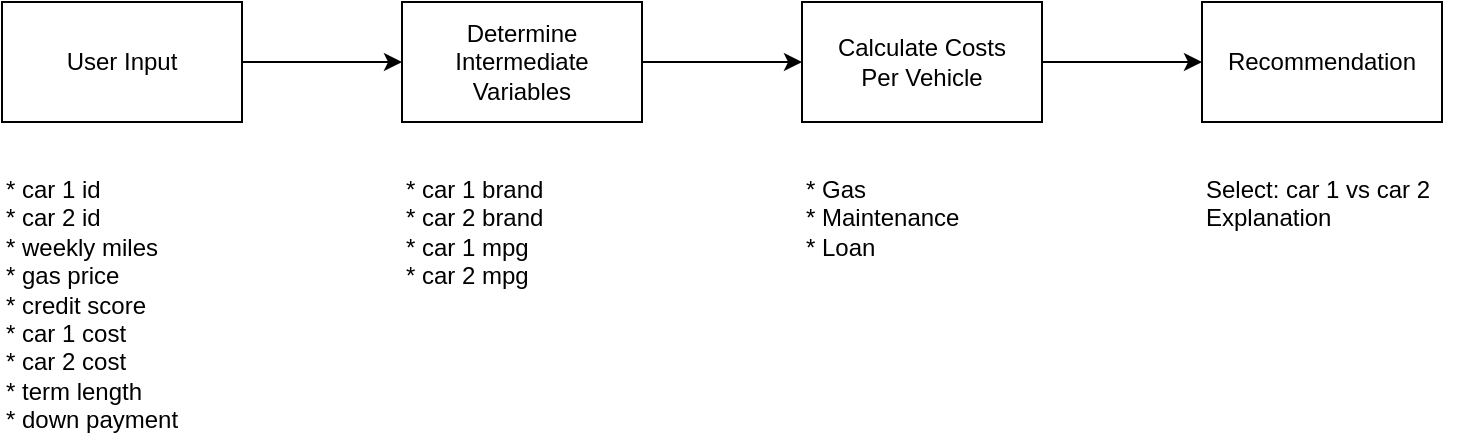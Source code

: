 <mxfile version="22.0.3" type="device">
  <diagram name="Page-1" id="DMryCXHJuLPi4yDXpgRq">
    <mxGraphModel dx="590" dy="515" grid="1" gridSize="10" guides="1" tooltips="1" connect="1" arrows="1" fold="1" page="1" pageScale="1" pageWidth="827" pageHeight="1169" math="0" shadow="0">
      <root>
        <mxCell id="0" />
        <mxCell id="1" parent="0" />
        <mxCell id="oLkxLSWoOC6Z_PQ3GP_3-3" value="" style="edgeStyle=orthogonalEdgeStyle;rounded=0;orthogonalLoop=1;jettySize=auto;html=1;" edge="1" parent="1" source="oLkxLSWoOC6Z_PQ3GP_3-1" target="oLkxLSWoOC6Z_PQ3GP_3-2">
          <mxGeometry relative="1" as="geometry" />
        </mxCell>
        <mxCell id="oLkxLSWoOC6Z_PQ3GP_3-1" value="User Input" style="rounded=0;whiteSpace=wrap;html=1;" vertex="1" parent="1">
          <mxGeometry x="120" y="160" width="120" height="60" as="geometry" />
        </mxCell>
        <mxCell id="oLkxLSWoOC6Z_PQ3GP_3-7" value="" style="edgeStyle=orthogonalEdgeStyle;rounded=0;orthogonalLoop=1;jettySize=auto;html=1;" edge="1" parent="1" source="oLkxLSWoOC6Z_PQ3GP_3-2" target="oLkxLSWoOC6Z_PQ3GP_3-6">
          <mxGeometry relative="1" as="geometry" />
        </mxCell>
        <mxCell id="oLkxLSWoOC6Z_PQ3GP_3-2" value="Determine Intermediate Variables" style="rounded=0;whiteSpace=wrap;html=1;" vertex="1" parent="1">
          <mxGeometry x="320" y="160" width="120" height="60" as="geometry" />
        </mxCell>
        <mxCell id="oLkxLSWoOC6Z_PQ3GP_3-4" value="* car 1 id&lt;br&gt;* car 2 id&lt;br&gt;* weekly miles&lt;br&gt;* gas price&lt;br&gt;* credit score&lt;br&gt;* car 1 cost&lt;br&gt;* car 2 cost&lt;br&gt;* term length&lt;br&gt;* down payment" style="text;html=1;strokeColor=none;fillColor=none;align=left;verticalAlign=top;whiteSpace=wrap;rounded=0;" vertex="1" parent="1">
          <mxGeometry x="120" y="240" width="140" height="140" as="geometry" />
        </mxCell>
        <mxCell id="oLkxLSWoOC6Z_PQ3GP_3-5" value="* car 1 brand&lt;br&gt;* car 2 brand&lt;br&gt;* car 1 mpg&lt;br&gt;* car 2 mpg" style="text;html=1;strokeColor=none;fillColor=none;align=left;verticalAlign=top;whiteSpace=wrap;rounded=0;" vertex="1" parent="1">
          <mxGeometry x="320" y="240" width="140" height="140" as="geometry" />
        </mxCell>
        <mxCell id="oLkxLSWoOC6Z_PQ3GP_3-10" value="" style="edgeStyle=orthogonalEdgeStyle;rounded=0;orthogonalLoop=1;jettySize=auto;html=1;" edge="1" parent="1" source="oLkxLSWoOC6Z_PQ3GP_3-6" target="oLkxLSWoOC6Z_PQ3GP_3-9">
          <mxGeometry relative="1" as="geometry" />
        </mxCell>
        <mxCell id="oLkxLSWoOC6Z_PQ3GP_3-6" value="Calculate Costs&lt;br&gt;Per Vehicle" style="rounded=0;whiteSpace=wrap;html=1;" vertex="1" parent="1">
          <mxGeometry x="520" y="160" width="120" height="60" as="geometry" />
        </mxCell>
        <mxCell id="oLkxLSWoOC6Z_PQ3GP_3-8" value="* Gas&lt;br&gt;* Maintenance&lt;br&gt;* Loan" style="text;html=1;strokeColor=none;fillColor=none;align=left;verticalAlign=top;whiteSpace=wrap;rounded=0;" vertex="1" parent="1">
          <mxGeometry x="520" y="240" width="140" height="80" as="geometry" />
        </mxCell>
        <mxCell id="oLkxLSWoOC6Z_PQ3GP_3-9" value="Recommendation" style="rounded=0;whiteSpace=wrap;html=1;" vertex="1" parent="1">
          <mxGeometry x="720" y="160" width="120" height="60" as="geometry" />
        </mxCell>
        <mxCell id="oLkxLSWoOC6Z_PQ3GP_3-11" value="Select: car 1 vs car 2&lt;br&gt;Explanation" style="text;html=1;strokeColor=none;fillColor=none;align=left;verticalAlign=top;whiteSpace=wrap;rounded=0;" vertex="1" parent="1">
          <mxGeometry x="720" y="240" width="140" height="80" as="geometry" />
        </mxCell>
      </root>
    </mxGraphModel>
  </diagram>
</mxfile>
